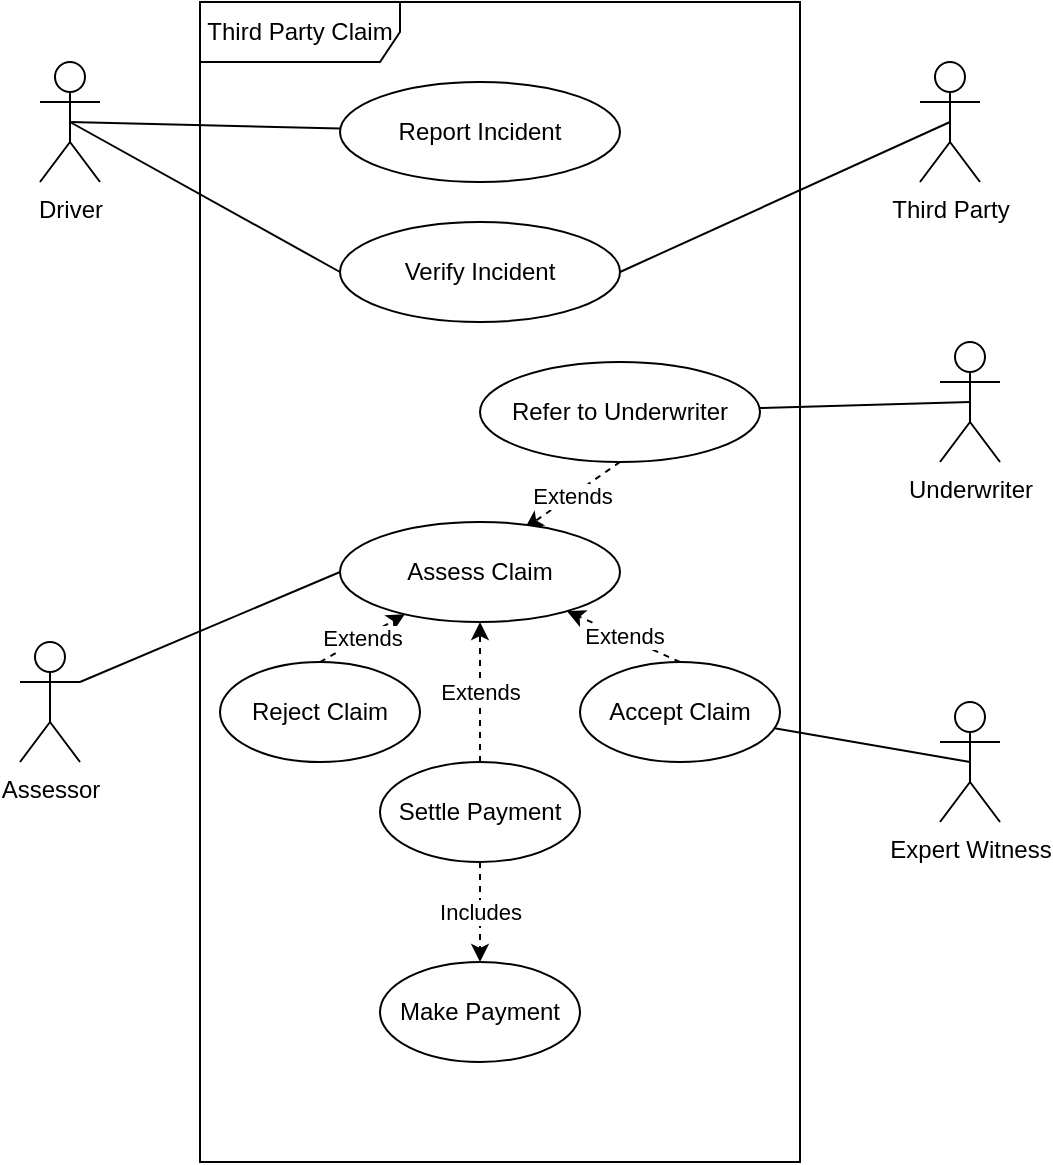 <mxfile version="15.4.1" type="github">
  <diagram id="jyNJutQ-6b1TkjpkFKjp" name="Page-1">
    <mxGraphModel dx="1038" dy="1658" grid="1" gridSize="10" guides="1" tooltips="1" connect="1" arrows="1" fold="1" page="1" pageScale="1" pageWidth="827" pageHeight="1169" math="0" shadow="0">
      <root>
        <mxCell id="0" />
        <mxCell id="1" parent="0" />
        <mxCell id="fcIhs9XxAMFdkN0sCxzK-1" value="Third Party Claim" style="shape=umlFrame;whiteSpace=wrap;html=1;width=100;height=30;" vertex="1" parent="1">
          <mxGeometry x="250" y="-40" width="300" height="580" as="geometry" />
        </mxCell>
        <mxCell id="fcIhs9XxAMFdkN0sCxzK-2" value="Report Incident" style="ellipse;whiteSpace=wrap;html=1;" vertex="1" parent="1">
          <mxGeometry x="320" width="140" height="50" as="geometry" />
        </mxCell>
        <mxCell id="fcIhs9XxAMFdkN0sCxzK-23" style="edgeStyle=none;rounded=0;orthogonalLoop=1;jettySize=auto;html=1;exitX=0.5;exitY=0.5;exitDx=0;exitDy=0;exitPerimeter=0;entryX=1;entryY=0.5;entryDx=0;entryDy=0;endArrow=none;endFill=0;" edge="1" parent="1" source="fcIhs9XxAMFdkN0sCxzK-3" target="fcIhs9XxAMFdkN0sCxzK-10">
          <mxGeometry relative="1" as="geometry" />
        </mxCell>
        <mxCell id="fcIhs9XxAMFdkN0sCxzK-3" value="Third Party" style="shape=umlActor;verticalLabelPosition=bottom;verticalAlign=top;html=1;" vertex="1" parent="1">
          <mxGeometry x="610" y="-10" width="30" height="60" as="geometry" />
        </mxCell>
        <mxCell id="fcIhs9XxAMFdkN0sCxzK-27" style="edgeStyle=none;rounded=0;orthogonalLoop=1;jettySize=auto;html=1;exitX=1;exitY=0.333;exitDx=0;exitDy=0;exitPerimeter=0;entryX=0;entryY=0.5;entryDx=0;entryDy=0;endArrow=none;endFill=0;" edge="1" parent="1" source="fcIhs9XxAMFdkN0sCxzK-4" target="fcIhs9XxAMFdkN0sCxzK-12">
          <mxGeometry relative="1" as="geometry" />
        </mxCell>
        <mxCell id="fcIhs9XxAMFdkN0sCxzK-4" value="Assessor" style="shape=umlActor;verticalLabelPosition=bottom;verticalAlign=top;html=1;" vertex="1" parent="1">
          <mxGeometry x="160" y="280" width="30" height="60" as="geometry" />
        </mxCell>
        <mxCell id="fcIhs9XxAMFdkN0sCxzK-21" style="edgeStyle=none;rounded=0;orthogonalLoop=1;jettySize=auto;html=1;exitX=0.5;exitY=0.5;exitDx=0;exitDy=0;exitPerimeter=0;endArrow=none;endFill=0;" edge="1" parent="1" source="fcIhs9XxAMFdkN0sCxzK-5" target="fcIhs9XxAMFdkN0sCxzK-13">
          <mxGeometry relative="1" as="geometry" />
        </mxCell>
        <mxCell id="fcIhs9XxAMFdkN0sCxzK-5" value="Expert Witness" style="shape=umlActor;verticalLabelPosition=bottom;verticalAlign=top;html=1;" vertex="1" parent="1">
          <mxGeometry x="620" y="310" width="30" height="60" as="geometry" />
        </mxCell>
        <mxCell id="fcIhs9XxAMFdkN0sCxzK-22" style="edgeStyle=none;rounded=0;orthogonalLoop=1;jettySize=auto;html=1;exitX=0.5;exitY=0.5;exitDx=0;exitDy=0;exitPerimeter=0;endArrow=none;endFill=0;" edge="1" parent="1" source="fcIhs9XxAMFdkN0sCxzK-6" target="fcIhs9XxAMFdkN0sCxzK-9">
          <mxGeometry relative="1" as="geometry" />
        </mxCell>
        <mxCell id="fcIhs9XxAMFdkN0sCxzK-6" value="Underwriter" style="shape=umlActor;verticalLabelPosition=bottom;verticalAlign=top;html=1;" vertex="1" parent="1">
          <mxGeometry x="620" y="130" width="30" height="60" as="geometry" />
        </mxCell>
        <mxCell id="fcIhs9XxAMFdkN0sCxzK-24" style="edgeStyle=none;rounded=0;orthogonalLoop=1;jettySize=auto;html=1;exitX=0.5;exitY=0.5;exitDx=0;exitDy=0;exitPerimeter=0;endArrow=none;endFill=0;" edge="1" parent="1" source="fcIhs9XxAMFdkN0sCxzK-7" target="fcIhs9XxAMFdkN0sCxzK-2">
          <mxGeometry relative="1" as="geometry" />
        </mxCell>
        <mxCell id="fcIhs9XxAMFdkN0sCxzK-25" style="edgeStyle=none;rounded=0;orthogonalLoop=1;jettySize=auto;html=1;exitX=0.5;exitY=0.5;exitDx=0;exitDy=0;exitPerimeter=0;entryX=0;entryY=0.5;entryDx=0;entryDy=0;endArrow=none;endFill=0;" edge="1" parent="1" source="fcIhs9XxAMFdkN0sCxzK-7" target="fcIhs9XxAMFdkN0sCxzK-10">
          <mxGeometry relative="1" as="geometry" />
        </mxCell>
        <mxCell id="fcIhs9XxAMFdkN0sCxzK-7" value="Driver" style="shape=umlActor;verticalLabelPosition=bottom;verticalAlign=top;html=1;" vertex="1" parent="1">
          <mxGeometry x="170" y="-10" width="30" height="60" as="geometry" />
        </mxCell>
        <mxCell id="fcIhs9XxAMFdkN0sCxzK-20" value="Extends" style="edgeStyle=none;rounded=0;orthogonalLoop=1;jettySize=auto;html=1;exitX=0.5;exitY=1;exitDx=0;exitDy=0;entryX=0.66;entryY=0.064;entryDx=0;entryDy=0;entryPerimeter=0;dashed=1;" edge="1" parent="1" source="fcIhs9XxAMFdkN0sCxzK-9" target="fcIhs9XxAMFdkN0sCxzK-12">
          <mxGeometry relative="1" as="geometry" />
        </mxCell>
        <mxCell id="fcIhs9XxAMFdkN0sCxzK-9" value="Refer to Underwriter&lt;span style=&quot;color: rgba(0 , 0 , 0 , 0) ; font-family: monospace ; font-size: 0px&quot;&gt;%3CmxGraphModel%3E%3Croot%3E%3CmxCell%20id%3D%220%22%2F%3E%3CmxCell%20id%3D%221%22%20parent%3D%220%22%2F%3E%3CmxCell%20id%3D%222%22%20value%3D%22Report%20Incident%22%20style%3D%22ellipse%3BwhiteSpace%3Dwrap%3Bhtml%3D1%3B%22%20vertex%3D%221%22%20parent%3D%221%22%3E%3CmxGeometry%20x%3D%22320%22%20width%3D%22140%22%20height%3D%2250%22%20as%3D%22geometry%22%2F%3E%3C%2FmxCell%3E%3C%2Froot%3E%3C%2FmxGraphModel%3E&lt;/span&gt;&lt;span style=&quot;color: rgba(0 , 0 , 0 , 0) ; font-family: monospace ; font-size: 0px&quot;&gt;%3CmxGraphModel%3E%3Croot%3E%3CmxCell%20id%3D%220%22%2F%3E%3CmxCell%20id%3D%221%22%20parent%3D%220%22%2F%3E%3CmxCell%20id%3D%222%22%20value%3D%22Report%20Incident%22%20style%3D%22ellipse%3BwhiteSpace%3Dwrap%3Bhtml%3D1%3B%22%20vertex%3D%221%22%20parent%3D%221%22%3E%3CmxGeometry%20x%3D%22320%22%20width%3D%22140%22%20height%3D%2250%22%20as%3D%22geometry%22%2F%3E%3C%2FmxCell%3E%3C%2Froot%3E%3C%2FmxGraphModel%3E&lt;/span&gt;" style="ellipse;whiteSpace=wrap;html=1;" vertex="1" parent="1">
          <mxGeometry x="390" y="140" width="140" height="50" as="geometry" />
        </mxCell>
        <mxCell id="fcIhs9XxAMFdkN0sCxzK-10" value="Verify Incident" style="ellipse;whiteSpace=wrap;html=1;" vertex="1" parent="1">
          <mxGeometry x="320" y="70" width="140" height="50" as="geometry" />
        </mxCell>
        <mxCell id="fcIhs9XxAMFdkN0sCxzK-18" value="Extends" style="rounded=0;orthogonalLoop=1;jettySize=auto;html=1;exitX=0.5;exitY=0;exitDx=0;exitDy=0;dashed=1;" edge="1" parent="1" source="fcIhs9XxAMFdkN0sCxzK-11" target="fcIhs9XxAMFdkN0sCxzK-12">
          <mxGeometry relative="1" as="geometry" />
        </mxCell>
        <mxCell id="fcIhs9XxAMFdkN0sCxzK-11" value="Reject Claim" style="ellipse;whiteSpace=wrap;html=1;" vertex="1" parent="1">
          <mxGeometry x="260" y="290" width="100" height="50" as="geometry" />
        </mxCell>
        <mxCell id="fcIhs9XxAMFdkN0sCxzK-12" value="Assess Claim" style="ellipse;whiteSpace=wrap;html=1;" vertex="1" parent="1">
          <mxGeometry x="320" y="220" width="140" height="50" as="geometry" />
        </mxCell>
        <mxCell id="fcIhs9XxAMFdkN0sCxzK-19" value="Extends" style="edgeStyle=none;rounded=0;orthogonalLoop=1;jettySize=auto;html=1;exitX=0.5;exitY=0;exitDx=0;exitDy=0;dashed=1;" edge="1" parent="1" source="fcIhs9XxAMFdkN0sCxzK-13" target="fcIhs9XxAMFdkN0sCxzK-12">
          <mxGeometry relative="1" as="geometry" />
        </mxCell>
        <mxCell id="fcIhs9XxAMFdkN0sCxzK-13" value="Accept Claim" style="ellipse;whiteSpace=wrap;html=1;" vertex="1" parent="1">
          <mxGeometry x="440" y="290" width="100" height="50" as="geometry" />
        </mxCell>
        <mxCell id="fcIhs9XxAMFdkN0sCxzK-14" value="Make Payment" style="ellipse;whiteSpace=wrap;html=1;" vertex="1" parent="1">
          <mxGeometry x="340" y="440" width="100" height="50" as="geometry" />
        </mxCell>
        <mxCell id="fcIhs9XxAMFdkN0sCxzK-16" value="Includes" style="edgeStyle=orthogonalEdgeStyle;rounded=0;orthogonalLoop=1;jettySize=auto;html=1;exitX=0.5;exitY=1;exitDx=0;exitDy=0;entryX=0.5;entryY=0;entryDx=0;entryDy=0;dashed=1;" edge="1" parent="1" source="fcIhs9XxAMFdkN0sCxzK-15" target="fcIhs9XxAMFdkN0sCxzK-14">
          <mxGeometry relative="1" as="geometry" />
        </mxCell>
        <mxCell id="fcIhs9XxAMFdkN0sCxzK-17" value="Extends" style="edgeStyle=orthogonalEdgeStyle;rounded=0;orthogonalLoop=1;jettySize=auto;html=1;exitX=0.5;exitY=0;exitDx=0;exitDy=0;entryX=0.5;entryY=1;entryDx=0;entryDy=0;dashed=1;" edge="1" parent="1" source="fcIhs9XxAMFdkN0sCxzK-15" target="fcIhs9XxAMFdkN0sCxzK-12">
          <mxGeometry relative="1" as="geometry" />
        </mxCell>
        <mxCell id="fcIhs9XxAMFdkN0sCxzK-15" value="Settle Payment" style="ellipse;whiteSpace=wrap;html=1;" vertex="1" parent="1">
          <mxGeometry x="340" y="340" width="100" height="50" as="geometry" />
        </mxCell>
      </root>
    </mxGraphModel>
  </diagram>
</mxfile>
